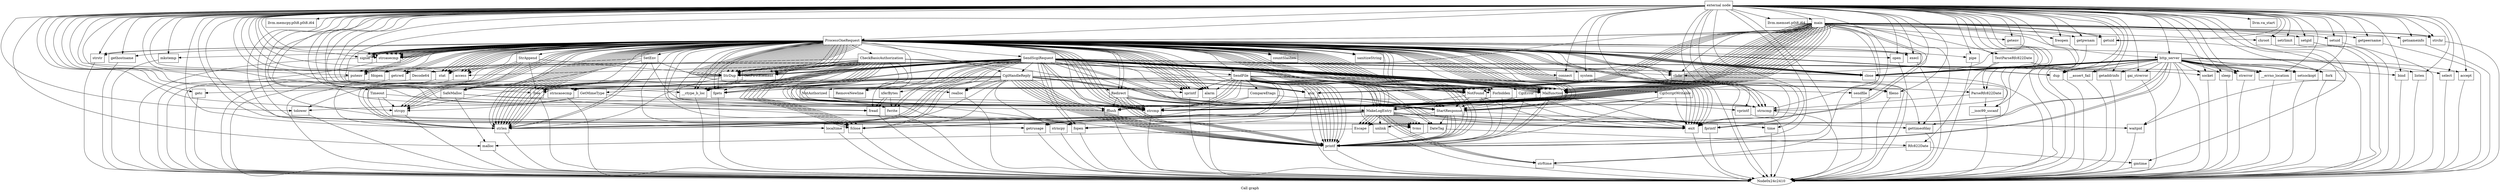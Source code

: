 digraph "Call graph" {
	label="Call graph";

	Node0x24c1fd0 [shape=record,label="{external node}"];
	Node0x24c1fd0 -> Node0x24c2810;
	Node0x24c1fd0 -> Node0x24c4240;
	Node0x24c1fd0 -> Node0x24c9850;
	Node0x24c1fd0 -> Node0x24c9ea0;
	Node0x24c1fd0 -> Node0x24ca940;
	Node0x24c1fd0 -> Node0x24ce1b0;
	Node0x24c1fd0 -> Node0x24ce7c0;
	Node0x24c1fd0 -> Node0x24cffe0;
	Node0x24c1fd0 -> Node0x24d09d0;
	Node0x24c1fd0 -> Node0x24d1810;
	Node0x24c1fd0 -> Node0x24d0d40;
	Node0x24c1fd0 -> Node0x24d32e0;
	Node0x24c1fd0 -> Node0x24d36f0;
	Node0x24c1fd0 -> Node0x24d48a0;
	Node0x24c1fd0 -> Node0x246d410;
	Node0x24c1fd0 -> Node0x245ef40;
	Node0x24c1fd0 -> Node0x24d60b0;
	Node0x24c1fd0 -> Node0x24d6900;
	Node0x24c1fd0 -> Node0x24d88e0;
	Node0x24c1fd0 -> Node0x24d8e70;
	Node0x24c1fd0 -> Node0x24dab40;
	Node0x24c1fd0 -> Node0x248cc90;
	Node0x24c1fd0 -> Node0x2481c60;
	Node0x24c1fd0 -> Node0x2458d30;
	Node0x24c1fd0 -> Node0x248e3c0;
	Node0x24c1fd0 -> Node0x2426740;
	Node0x24c1fd0 -> Node0x2451aa0;
	Node0x24c1fd0 -> Node0x2468970;
	Node0x24c1fd0 -> Node0x24815c0;
	Node0x24c1fd0 -> Node0x2464310;
	Node0x24c1fd0 -> Node0x243c810;
	Node0x24c1fd0 -> Node0x24d82b0;
	Node0x24c1fd0 -> Node0x24424b0;
	Node0x24c1fd0 -> Node0x23f6140;
	Node0x24c1fd0 -> Node0x244d860;
	Node0x24c1fd0 -> Node0x2453c20;
	Node0x24c1fd0 -> Node0x2426580;
	Node0x24c1fd0 -> Node0x2473280;
	Node0x24c1fd0 -> Node0x2444070;
	Node0x24c1fd0 -> Node0x2481710;
	Node0x24c1fd0 -> Node0x247e5d0;
	Node0x24c1fd0 -> Node0x2451740;
	Node0x24c1fd0 -> Node0x2494660;
	Node0x24c1fd0 -> Node0x248e230;
	Node0x24c1fd0 -> Node0x2443d60;
	Node0x24c1fd0 -> Node0x24412f0;
	Node0x24c1fd0 -> Node0x24714e0;
	Node0x24c1fd0 -> Node0x2481de0;
	Node0x24c1fd0 -> Node0x246b2d0;
	Node0x24c1fd0 -> Node0x2457ae0;
	Node0x24c1fd0 -> Node0x2486080;
	Node0x24c1fd0 -> Node0x2453060;
	Node0x24c1fd0 -> Node0x2480f30;
	Node0x24c1fd0 -> Node0x246fd30;
	Node0x24c1fd0 -> Node0x246b890;
	Node0x24c1fd0 -> Node0x2486fd0;
	Node0x24c1fd0 -> Node0x2443a40;
	Node0x24c1fd0 -> Node0x24c7060;
	Node0x24c1fd0 -> Node0x2440b70;
	Node0x24c1fd0 -> Node0x2480d50;
	Node0x24c1fd0 -> Node0x2428700;
	Node0x24c1fd0 -> Node0x24433e0;
	Node0x24c1fd0 -> Node0x2471000;
	Node0x24c1fd0 -> Node0x247f200;
	Node0x24c1fd0 -> Node0x246b570;
	Node0x24c1fd0 -> Node0x2445780;
	Node0x24c1fd0 -> Node0x246a1f0;
	Node0x24c1fd0 -> Node0x247ffd0;
	Node0x24c1fd0 -> Node0x24687c0;
	Node0x24c1fd0 -> Node0x244bc20;
	Node0x24c1fd0 -> Node0x2483e90;
	Node0x24c1fd0 -> Node0x2480100;
	Node0x24c1fd0 -> Node0x2428d80;
	Node0x24c1fd0 -> Node0x24cdba0;
	Node0x24c1fd0 -> Node0x2456b20;
	Node0x24c1fd0 -> Node0x2469c40;
	Node0x24c1fd0 -> Node0x2452140;
	Node0x24c1fd0 -> Node0x2479e70;
	Node0x24c1fd0 -> Node0x2472940;
	Node0x24c1fd0 -> Node0x24269f0;
	Node0x24c1fd0 -> Node0x24524a0;
	Node0x24c1fd0 -> Node0x2458630;
	Node0x24c1fd0 -> Node0x2441600;
	Node0x24c1fd0 -> Node0x2472350;
	Node0x24c1fd0 -> Node0x2452dd0;
	Node0x24c1fd0 -> Node0x246de10;
	Node0x24c1fd0 -> Node0x2484180;
	Node0x24c1fd0 -> Node0x243a800;
	Node0x24c1fd0 -> Node0x24465e0;
	Node0x24c2810 [shape=record,label="{ParseRfc822Date}"];
	Node0x24c2810 -> Node0x24c4240;
	Node0x24c2810 -> Node0x24c9850;
	Node0x24c4240 [shape=record,label="{__isoc99_sscanf}"];
	Node0x24c4240 -> Node0x24c2410;
	Node0x24c9850 [shape=record,label="{strncmp}"];
	Node0x24c9850 -> Node0x24c2410;
	Node0x24cdba0 [shape=record,label="{strftime}"];
	Node0x24cdba0 -> Node0x24c2410;
	Node0x24ce1b0 [shape=record,label="{Decode64}"];
	Node0x24ce1b0 -> Node0x24ce7c0;
	Node0x24d36f0 [shape=record,label="{chdir}"];
	Node0x24d36f0 -> Node0x24c2410;
	Node0x24c9ea0 [shape=record,label="{TestParseRfc822Date}"];
	Node0x24c9ea0 -> Node0x24ca550;
	Node0x24c9ea0 -> Node0x24c2810;
	Node0x24c9ea0 -> Node0x24ca940;
	Node0x24ca550 [shape=record,label="{Rfc822Date}"];
	Node0x24ca550 -> Node0x2428d80;
	Node0x24ca550 -> Node0x24cdba0;
	Node0x2428d80 [shape=record,label="{gmtime}"];
	Node0x2428d80 -> Node0x24c2410;
	Node0x24ca940 [shape=record,label="{__assert_fail}"];
	Node0x24ca940 -> Node0x24c2410;
	Node0x24ce7c0 [shape=record,label="{strlen}"];
	Node0x24ce7c0 -> Node0x24c2410;
	Node0x24cffe0 [shape=record,label="{GetMimeType}"];
	Node0x24cffe0 -> Node0x24d09d0;
	Node0x24cffe0 -> Node0x24d1810;
	Node0x24cffe0 -> Node0x24d0d40;
	Node0x24d09d0 [shape=record,label="{strcpy}"];
	Node0x24d09d0 -> Node0x24c2410;
	Node0x24d1810 [shape=record,label="{tolower}"];
	Node0x24d1810 -> Node0x24c2410;
	Node0x24d0d40 [shape=record,label="{strcmp}"];
	Node0x24d0d40 -> Node0x24c2410;
	Node0x24d32e0 [shape=record,label="{ProcessOneRequest}"];
	Node0x24d32e0 -> Node0x24d36f0;
	Node0x24d32e0 -> Node0x24d48a0;
	Node0x24d32e0 -> Node0x24d37c0;
	Node0x24d32e0 -> Node0x246d410;
	Node0x24d32e0 -> Node0x246d410;
	Node0x24d32e0 -> Node0x246d410;
	Node0x24d32e0 -> Node0x246d410;
	Node0x24d32e0 -> Node0x24d60b0;
	Node0x24d32e0 -> Node0x24d6900;
	Node0x24d32e0 -> Node0x24d88e0;
	Node0x24d32e0 -> Node0x24d8e70;
	Node0x24d32e0 -> Node0x24ce7c0;
	Node0x24d32e0 -> Node0x24d92e0;
	Node0x24d32e0 -> Node0x24d8040;
	Node0x24d32e0 -> Node0x24d92e0;
	Node0x24d32e0 -> Node0x24d8040;
	Node0x24d32e0 -> Node0x24d92e0;
	Node0x24d32e0 -> Node0x24d8040;
	Node0x24d32e0 -> Node0x24c9850;
	Node0x24d32e0 -> Node0x24ce7c0;
	Node0x24d32e0 -> Node0x24da1c0;
	Node0x24d32e0 -> Node0x24dab40;
	Node0x24d32e0 -> Node0x24db610;
	Node0x24d32e0 -> Node0x24d88e0;
	Node0x24d32e0 -> Node0x24dda90;
	Node0x24d32e0 -> Node0x24d0d40;
	Node0x24d32e0 -> Node0x24d0d40;
	Node0x24d32e0 -> Node0x24d0d40;
	Node0x24d32e0 -> Node0x24da1c0;
	Node0x24d32e0 -> Node0x24dab40;
	Node0x24d32e0 -> Node0x24db610;
	Node0x24d32e0 -> Node0x24d88e0;
	Node0x24d32e0 -> Node0x24d6900;
	Node0x24d32e0 -> Node0x24ce7c0;
	Node0x24d32e0 -> Node0x24d92e0;
	Node0x24d32e0 -> Node0x2475890;
	Node0x24d32e0 -> Node0x248cc90;
	Node0x24d32e0 -> Node0x24d8040;
	Node0x24d32e0 -> Node0x248cc90;
	Node0x24d32e0 -> Node0x24d8040;
	Node0x24d32e0 -> Node0x248cc90;
	Node0x24d32e0 -> Node0x24d8040;
	Node0x24d32e0 -> Node0x248cc90;
	Node0x24d32e0 -> Node0x24d8040;
	Node0x24d32e0 -> Node0x248cc90;
	Node0x24d32e0 -> Node0x24d8040;
	Node0x24d32e0 -> Node0x248cc90;
	Node0x24d32e0 -> Node0x24d8040;
	Node0x24d32e0 -> Node0x2481c60;
	Node0x24d32e0 -> Node0x248e020;
	Node0x24d32e0 -> Node0x248cc90;
	Node0x24d32e0 -> Node0x2473bb0;
	Node0x24d32e0 -> Node0x248cc90;
	Node0x24d32e0 -> Node0x248cc90;
	Node0x24d32e0 -> Node0x248cc90;
	Node0x24d32e0 -> Node0x248cc90;
	Node0x24d32e0 -> Node0x24871a0;
	Node0x24d32e0 -> Node0x248e020;
	Node0x24d32e0 -> Node0x24d8040;
	Node0x24d32e0 -> Node0x24d8040;
	Node0x24d32e0 -> Node0x24d8040;
	Node0x24d32e0 -> Node0x248cc90;
	Node0x24d32e0 -> Node0x24d8040;
	Node0x24d32e0 -> Node0x24d92e0;
	Node0x24d32e0 -> Node0x248cc90;
	Node0x24d32e0 -> Node0x24d8040;
	Node0x24d32e0 -> Node0x248cc90;
	Node0x24d32e0 -> Node0x24d8040;
	Node0x24d32e0 -> Node0x248cc90;
	Node0x24d32e0 -> Node0x24d0d40;
	Node0x24d32e0 -> Node0x24c4240;
	Node0x24d32e0 -> Node0x2481c60;
	Node0x24d32e0 -> Node0x248e020;
	Node0x24d32e0 -> Node0x2485d10;
	Node0x24d32e0 -> Node0x248e3c0;
	Node0x24d32e0 -> Node0x24d8040;
	Node0x24d32e0 -> Node0x2426740;
	Node0x24d32e0 -> Node0x24da1c0;
	Node0x24d32e0 -> Node0x24dab40;
	Node0x24d32e0 -> Node0x24db610;
	Node0x24d32e0 -> Node0x24d88e0;
	Node0x24d32e0 -> Node0x2451aa0;
	Node0x24d32e0 -> Node0x2468970;
	Node0x24d32e0 -> Node0x24d37c0;
	Node0x24d32e0 -> Node0x24815c0;
	Node0x24d32e0 -> Node0x24da1c0;
	Node0x24d32e0 -> Node0x24dab40;
	Node0x24d32e0 -> Node0x24db610;
	Node0x24d32e0 -> Node0x24d88e0;
	Node0x24d32e0 -> Node0x2485d10;
	Node0x24d32e0 -> Node0x24d60b0;
	Node0x24d32e0 -> Node0x2464310;
	Node0x24d32e0 -> Node0x243c810;
	Node0x24d32e0 -> Node0x24d82b0;
	Node0x24d32e0 -> Node0x24424b0;
	Node0x24d32e0 -> Node0x24d60b0;
	Node0x24d32e0 -> Node0x24871a0;
	Node0x24d32e0 -> Node0x24c9850;
	Node0x24d32e0 -> Node0x24dda90;
	Node0x24d32e0 -> Node0x24dda90;
	Node0x24d32e0 -> Node0x24ce7c0;
	Node0x24d32e0 -> Node0x24dda90;
	Node0x24d32e0 -> Node0x24dda90;
	Node0x24d32e0 -> Node0x24ce7c0;
	Node0x24d32e0 -> Node0x24ce7c0;
	Node0x24d32e0 -> Node0x24dda90;
	Node0x24d32e0 -> Node0x2451aa0;
	Node0x24d32e0 -> Node0x24ce7c0;
	Node0x24d32e0 -> Node0x23f6140;
	Node0x24d32e0 -> Node0x23f6140;
	Node0x24d32e0 -> Node0x24d1810;
	Node0x24d32e0 -> Node0x24d09d0;
	Node0x24d32e0 -> Node0x244d860;
	Node0x24d32e0 -> Node0x2451aa0;
	Node0x24d32e0 -> Node0x244d860;
	Node0x24d32e0 -> Node0x2451aa0;
	Node0x24d32e0 -> Node0x24dda90;
	Node0x24d32e0 -> Node0x24d8040;
	Node0x24d32e0 -> Node0x24d36f0;
	Node0x24d32e0 -> Node0x24d48a0;
	Node0x24d32e0 -> Node0x24d37c0;
	Node0x24d32e0 -> Node0x24ce7c0;
	Node0x24d32e0 -> Node0x244d860;
	Node0x24d32e0 -> Node0x24d09d0;
	Node0x24d32e0 -> Node0x244d860;
	Node0x24d32e0 -> Node0x2453c20;
	Node0x24d32e0 -> Node0x24d8040;
	Node0x24d32e0 -> Node0x2453840;
	Node0x24d32e0 -> Node0x24dda90;
	Node0x24d32e0 -> Node0x2453c20;
	Node0x24d32e0 -> Node0x24dda90;
	Node0x24d32e0 -> Node0x24d8040;
	Node0x24d32e0 -> Node0x24d09d0;
	Node0x24d32e0 -> Node0x244d860;
	Node0x24d32e0 -> Node0x2453c20;
	Node0x24d32e0 -> Node0x24dda90;
	Node0x24d32e0 -> Node0x24d8040;
	Node0x24d32e0 -> Node0x2453840;
	Node0x24d32e0 -> Node0x24d8040;
	Node0x24d32e0 -> Node0x24d8040;
	Node0x24d32e0 -> Node0x24ce7c0;
	Node0x24d32e0 -> Node0x24d8040;
	Node0x24d32e0 -> Node0x24ce7c0;
	Node0x24d32e0 -> Node0x24d09d0;
	Node0x24d32e0 -> Node0x2451aa0;
	Node0x24d32e0 -> Node0x2453c20;
	Node0x24d32e0 -> Node0x2466450;
	Node0x24d32e0 -> Node0x2453c20;
	Node0x24d32e0 -> Node0x245f090;
	Node0x24d32e0 -> Node0x24d36f0;
	Node0x24d32e0 -> Node0x24d48a0;
	Node0x24d32e0 -> Node0x24d37c0;
	Node0x24d32e0 -> Node0x24ce7c0;
	Node0x24d32e0 -> Node0x2426580;
	Node0x24d32e0 -> Node0x243d400;
	Node0x24d32e0 -> Node0x2426580;
	Node0x24d32e0 -> Node0x2426580;
	Node0x24d32e0 -> Node0x2426580;
	Node0x24d32e0 -> Node0x2473280;
	Node0x24d32e0 -> Node0x24d37c0;
	Node0x24d32e0 -> Node0x2444070;
	Node0x24d32e0 -> Node0x2481710;
	Node0x24d32e0 -> Node0x24c9850;
	Node0x24d32e0 -> Node0x247e5d0;
	Node0x24d32e0 -> Node0x24d88e0;
	Node0x24d32e0 -> Node0x2451740;
	Node0x24d32e0 -> Node0x24d37c0;
	Node0x24d32e0 -> Node0x2494660;
	Node0x24d32e0 -> Node0x2444070;
	Node0x24d32e0 -> Node0x2444070;
	Node0x24d32e0 -> Node0x2473280;
	Node0x24d32e0 -> Node0x24d37c0;
	Node0x24d32e0 -> Node0x2444070;
	Node0x24d32e0 -> Node0x2444070;
	Node0x24d32e0 -> Node0x247e5d0;
	Node0x24d32e0 -> Node0x24d88e0;
	Node0x24d32e0 -> Node0x2444070;
	Node0x24d32e0 -> Node0x248e230;
	Node0x24d32e0 -> Node0x2453f60;
	Node0x24d32e0 -> Node0x248aa10;
	Node0x24d32e0 -> Node0x24d0d40;
	Node0x24d32e0 -> Node0x2442170;
	Node0x24d32e0 -> Node0x2487bd0;
	Node0x24d32e0 -> Node0x2487bd0;
	Node0x24d32e0 -> Node0x24dda90;
	Node0x24d32e0 -> Node0x24519d0;
	Node0x24d32e0 -> Node0x2443d60;
	Node0x24d32e0 -> Node0x24db610;
	Node0x24d32e0 -> Node0x24d60b0;
	Node0x24d48a0 [shape=record,label="{getcwd}"];
	Node0x24d48a0 -> Node0x24c2410;
	Node0x24d37c0 [shape=record,label="{Malfunction}"];
	Node0x24d37c0 -> Node0x24da1c0;
	Node0x24d37c0 -> Node0x24dab40;
	Node0x24d37c0 -> Node0x2469c40;
	Node0x24d37c0 -> Node0x24dab40;
	Node0x24d37c0 -> Node0x24db610;
	Node0x24d37c0 -> Node0x24d88e0;
	Node0x245ef40 [shape=record,label="{Timeout}"];
	Node0x245ef40 -> Node0x24d09d0;
	Node0x245ef40 -> Node0x24db610;
	Node0x245ef40 -> Node0x24d88e0;
	Node0x246d410 [shape=record,label="{signal}"];
	Node0x246d410 -> Node0x24c2410;
	Node0x24d60b0 [shape=record,label="{alarm}"];
	Node0x24d60b0 -> Node0x24c2410;
	Node0x24d6900 [shape=record,label="{fgets}"];
	Node0x24d6900 -> Node0x24c2410;
	Node0x24d88e0 [shape=record,label="{exit}"];
	Node0x24d88e0 -> Node0x24c2410;
	Node0x24d8e70 [shape=record,label="{gettimeofday}"];
	Node0x24d8e70 -> Node0x24c2410;
	Node0x24d92e0 [shape=record,label="{GetFirstElement}"];
	Node0x24d92e0 -> Node0x23f6140;
	Node0x24d92e0 -> Node0x23f6140;
	Node0x24d92e0 -> Node0x23f6140;
	Node0x24d8040 [shape=record,label="{StrDup}"];
	Node0x24d8040 -> Node0x24ce7c0;
	Node0x24d8040 -> Node0x2485d10;
	Node0x24d8040 -> Node0x24d09d0;
	Node0x24da1c0 [shape=record,label="{StartResponse}"];
	Node0x24da1c0 -> Node0x2452140;
	Node0x24da1c0 -> Node0x24dab40;
	Node0x24da1c0 -> Node0x2479e70;
	Node0x24da1c0 -> Node0x24dab40;
	Node0x24da1c0 -> Node0x24dab40;
	Node0x24da1c0 -> Node0x24b90b0;
	Node0x24dab40 [shape=record,label="{printf}"];
	Node0x24dab40 -> Node0x24c2410;
	Node0x24db610 [shape=record,label="{MakeLogEntry}"];
	Node0x24db610 -> Node0x2472940;
	Node0x24db610 -> Node0x24d8e70;
	Node0x24db610 -> Node0x24269f0;
	Node0x24db610 -> Node0x24cdba0;
	Node0x24db610 -> Node0x24cdba0;
	Node0x24db610 -> Node0x2480d50;
	Node0x24db610 -> Node0x24524a0;
	Node0x24db610 -> Node0x24524a0;
	Node0x24db610 -> Node0x24815c0;
	Node0x24db610 -> Node0x24cdba0;
	Node0x24db610 -> Node0x24811c0;
	Node0x24db610 -> Node0x24811c0;
	Node0x24db610 -> Node0x24811c0;
	Node0x24db610 -> Node0x248b8d0;
	Node0x24db610 -> Node0x248b8d0;
	Node0x24db610 -> Node0x248b8d0;
	Node0x24db610 -> Node0x248b8d0;
	Node0x24db610 -> Node0x248b8d0;
	Node0x24db610 -> Node0x248b8d0;
	Node0x24db610 -> Node0x248b8d0;
	Node0x24db610 -> Node0x248b8d0;
	Node0x24db610 -> Node0x248b8d0;
	Node0x24db610 -> Node0x248b8d0;
	Node0x24db610 -> Node0x24811c0;
	Node0x24db610 -> Node0x24811c0;
	Node0x24db610 -> Node0x24ce7c0;
	Node0x24db610 -> Node0x24ce7c0;
	Node0x24db610 -> Node0x24ce7c0;
	Node0x24db610 -> Node0x246b2d0;
	Node0x24db610 -> Node0x24424b0;
	Node0x24db610 -> Node0x24d88e0;
	Node0x24dda90 [shape=record,label="{NotFound}"];
	Node0x24dda90 -> Node0x24da1c0;
	Node0x24dda90 -> Node0x24dab40;
	Node0x24dda90 -> Node0x24db610;
	Node0x24dda90 -> Node0x24d88e0;
	Node0x2475890 [shape=record,label="{RemoveNewline}"];
	Node0x248cc90 [shape=record,label="{strcasecmp}"];
	Node0x248cc90 -> Node0x24c2410;
	Node0x2481c60 [shape=record,label="{strstr}"];
	Node0x2481c60 -> Node0x24c2410;
	Node0x248e020 [shape=record,label="{Forbidden}"];
	Node0x248e020 -> Node0x24da1c0;
	Node0x248e020 -> Node0x24dab40;
	Node0x248e020 -> Node0x24db610;
	Node0x248e020 -> Node0x24d88e0;
	Node0x2473bb0 [shape=record,label="{StrAppend}"];
	Node0x2473bb0 -> Node0x24d8040;
	Node0x2473bb0 -> Node0x24ce7c0;
	Node0x2473bb0 -> Node0x24ce7c0;
	Node0x2473bb0 -> Node0x24ce7c0;
	Node0x2473bb0 -> Node0x2485d10;
	Node0x2473bb0 -> Node0x24d82b0;
	Node0x24871a0 [shape=record,label="{sanitizeString}"];
	Node0x243c810 [shape=record,label="{fwrite}"];
	Node0x243c810 -> Node0x24c2410;
	Node0x24d82b0 [shape=record,label="{free}"];
	Node0x24d82b0 -> Node0x24c2410;
	Node0x24424b0 [shape=record,label="{fclose}"];
	Node0x24424b0 -> Node0x24c2410;
	Node0x2458d30 [shape=record,label="{llvm.memcpy.p0i8.p0i8.i64}"];
	Node0x2485d10 [shape=record,label="{SafeMalloc}"];
	Node0x2485d10 -> Node0x2458630;
	Node0x2485d10 -> Node0x24d09d0;
	Node0x2485d10 -> Node0x24db610;
	Node0x2485d10 -> Node0x24d88e0;
	Node0x248e3c0 [shape=record,label="{gethostname}"];
	Node0x248e3c0 -> Node0x24c2410;
	Node0x2426740 [shape=record,label="{atoi}"];
	Node0x2426740 -> Node0x24c2410;
	Node0x2451aa0 [shape=record,label="{sprintf}"];
	Node0x2451aa0 -> Node0x24c2410;
	Node0x2468970 [shape=record,label="{mkstemp}"];
	Node0x2468970 -> Node0x24c2410;
	Node0x24815c0 [shape=record,label="{fopen}"];
	Node0x24815c0 -> Node0x24c2410;
	Node0x2464310 [shape=record,label="{fread}"];
	Node0x2464310 -> Node0x24c2410;
	Node0x2466450 [shape=record,label="{CheckBasicAuthorization}"];
	Node0x2466450 -> Node0x24815c0;
	Node0x2466450 -> Node0x24dda90;
	Node0x2466450 -> Node0x24ce1b0;
	Node0x2466450 -> Node0x24d6900;
	Node0x2466450 -> Node0x24d92e0;
	Node0x2466450 -> Node0x2475890;
	Node0x2466450 -> Node0x24d0d40;
	Node0x2466450 -> Node0x24d8040;
	Node0x2466450 -> Node0x24d0d40;
	Node0x2466450 -> Node0x24d92e0;
	Node0x2466450 -> Node0x24d92e0;
	Node0x2466450 -> Node0x24d0d40;
	Node0x2466450 -> Node0x24d8040;
	Node0x2466450 -> Node0x24424b0;
	Node0x2466450 -> Node0x24d0d40;
	Node0x2466450 -> Node0x24dda90;
	Node0x2466450 -> Node0x24424b0;
	Node0x2466450 -> Node0x24d0d40;
	Node0x2466450 -> Node0x2453840;
	Node0x2466450 -> Node0x24424b0;
	Node0x2466450 -> Node0x24d0d40;
	Node0x2466450 -> Node0x24424b0;
	Node0x2466450 -> Node0x24dda90;
	Node0x2466450 -> Node0x24424b0;
	Node0x2466450 -> Node0x24424b0;
	Node0x2466450 -> Node0x2464840;
	Node0x245f090 [shape=record,label="{CgiScriptWritable}"];
	Node0x245f090 -> Node0x24da1c0;
	Node0x245f090 -> Node0x24dab40;
	Node0x245f090 -> Node0x24db610;
	Node0x245f090 -> Node0x24d88e0;
	Node0x23f6140 [shape=record,label="{__ctype_b_loc}"];
	Node0x23f6140 -> Node0x24c2410;
	Node0x244d860 [shape=record,label="{stat}"];
	Node0x244d860 -> Node0x24c2410;
	Node0x2453c20 [shape=record,label="{access}"];
	Node0x2453c20 -> Node0x24c2410;
	Node0x2453840 [shape=record,label="{Redirect}"];
	Node0x2453840 -> Node0x24da1c0;
	Node0x2453840 -> Node0x24da1c0;
	Node0x2453840 -> Node0x24da1c0;
	Node0x2453840 -> Node0x24d0d40;
	Node0x2453840 -> Node0x24dab40;
	Node0x2453840 -> Node0x24dab40;
	Node0x2453840 -> Node0x24dab40;
	Node0x2453840 -> Node0x24dab40;
	Node0x2453840 -> Node0x24db610;
	Node0x2453840 -> Node0x2443d60;
	Node0x2456b20 [shape=record,label="{llvm.va_start}"];
	Node0x2469c40 [shape=record,label="{vprintf}"];
	Node0x2469c40 -> Node0x24c2410;
	Node0x2426580 [shape=record,label="{putenv}"];
	Node0x2426580 -> Node0x24c2410;
	Node0x243d400 [shape=record,label="{SetEnv}"];
	Node0x243d400 -> Node0x24c9850;
	Node0x243d400 -> Node0x24ce7c0;
	Node0x243d400 -> Node0x24ce7c0;
	Node0x243d400 -> Node0x2485d10;
	Node0x243d400 -> Node0x2451aa0;
	Node0x243d400 -> Node0x2426580;
	Node0x2473280 [shape=record,label="{dup}"];
	Node0x2473280 -> Node0x24c2410;
	Node0x2444070 [shape=record,label="{close}"];
	Node0x2444070 -> Node0x24c2410;
	Node0x2481710 [shape=record,label="{open}"];
	Node0x2481710 -> Node0x24c2410;
	Node0x247e5d0 [shape=record,label="{execl}"];
	Node0x247e5d0 -> Node0x24c2410;
	Node0x2451740 [shape=record,label="{pipe}"];
	Node0x2451740 -> Node0x24c2410;
	Node0x2494660 [shape=record,label="{fork}"];
	Node0x2494660 -> Node0x24c2410;
	Node0x248e230 [shape=record,label="{fdopen}"];
	Node0x248e230 -> Node0x24c2410;
	Node0x2453f60 [shape=record,label="{CgiError}"];
	Node0x2453f60 -> Node0x24da1c0;
	Node0x2453f60 -> Node0x24dab40;
	Node0x2453f60 -> Node0x24db610;
	Node0x2453f60 -> Node0x24d88e0;
	Node0x248aa10 [shape=record,label="{CgiHandleReply}"];
	Node0x248aa10 -> Node0x24d60b0;
	Node0x248aa10 -> Node0x24d6900;
	Node0x248aa10 -> Node0x23f6140;
	Node0x248aa10 -> Node0x2441600;
	Node0x248aa10 -> Node0x24da1c0;
	Node0x248aa10 -> Node0x2475890;
	Node0x248aa10 -> Node0x23f6140;
	Node0x248aa10 -> Node0x24dab40;
	Node0x248aa10 -> Node0x2441600;
	Node0x248aa10 -> Node0x23f6140;
	Node0x248aa10 -> Node0x24dab40;
	Node0x248aa10 -> Node0x2479e70;
	Node0x248aa10 -> Node0x2426740;
	Node0x248aa10 -> Node0x2441600;
	Node0x248aa10 -> Node0x2426740;
	Node0x248aa10 -> Node0x24ce7c0;
	Node0x248aa10 -> Node0x2472350;
	Node0x248aa10 -> Node0x24d37c0;
	Node0x248aa10 -> Node0x24da1c0;
	Node0x248aa10 -> Node0x24dab40;
	Node0x248aa10 -> Node0x24da1c0;
	Node0x248aa10 -> Node0x24dab40;
	Node0x248aa10 -> Node0x24dab40;
	Node0x248aa10 -> Node0x24dab40;
	Node0x248aa10 -> Node0x245e710;
	Node0x248aa10 -> Node0x2452dd0;
	Node0x248aa10 -> Node0x2472350;
	Node0x248aa10 -> Node0x24d37c0;
	Node0x248aa10 -> Node0x24dab40;
	Node0x248aa10 -> Node0x24dab40;
	Node0x248aa10 -> Node0x24d82b0;
	Node0x248aa10 -> Node0x24424b0;
	Node0x2442170 [shape=record,label="{SendScgiRequest}"];
	Node0x2442170 -> Node0x24815c0;
	Node0x2442170 -> Node0x24d37c0;
	Node0x2442170 -> Node0x24d6900;
	Node0x2442170 -> Node0x24d37c0;
	Node0x2442170 -> Node0x24c9850;
	Node0x2442170 -> Node0x24d37c0;
	Node0x2442170 -> Node0x24d92e0;
	Node0x2442170 -> Node0x24d92e0;
	Node0x2442170 -> Node0x24d37c0;
	Node0x2442170 -> Node0x24d6900;
	Node0x2442170 -> Node0x24d92e0;
	Node0x2442170 -> Node0x2475890;
	Node0x2442170 -> Node0x24d0d40;
	Node0x2442170 -> Node0x24d82b0;
	Node0x2442170 -> Node0x24d8040;
	Node0x2442170 -> Node0x24d0d40;
	Node0x2442170 -> Node0x24d82b0;
	Node0x2442170 -> Node0x24d8040;
	Node0x2442170 -> Node0x24d37c0;
	Node0x2442170 -> Node0x24424b0;
	Node0x2442170 -> Node0x2481de0;
	Node0x2442170 -> Node0x2457ae0;
	Node0x2442170 -> Node0x24d37c0;
	Node0x2442170 -> Node0x2480f30;
	Node0x2442170 -> Node0x246de10;
	Node0x2442170 -> Node0x2444070;
	Node0x2442170 -> Node0x248e230;
	Node0x2442170 -> Node0x2444070;
	Node0x2442170 -> Node0x2484180;
	Node0x2442170 -> Node0x24d37c0;
	Node0x2442170 -> Node0x24d82b0;
	Node0x2442170 -> Node0x2443a40;
	Node0x2442170 -> Node0x24d36f0;
	Node0x2442170 -> Node0x24d48a0;
	Node0x2442170 -> Node0x24d37c0;
	Node0x2442170 -> Node0x244d860;
	Node0x2442170 -> Node0x2453c20;
	Node0x2442170 -> Node0x24ce7c0;
	Node0x2442170 -> Node0x24519d0;
	Node0x2442170 -> Node0x24d82b0;
	Node0x2442170 -> Node0x24d88e0;
	Node0x2442170 -> Node0x24d37c0;
	Node0x2442170 -> Node0x24d37c0;
	Node0x2442170 -> Node0x24ce7c0;
	Node0x2442170 -> Node0x24ce7c0;
	Node0x2442170 -> Node0x2472350;
	Node0x2442170 -> Node0x24d37c0;
	Node0x2442170 -> Node0x246b2d0;
	Node0x2442170 -> Node0x243c810;
	Node0x2442170 -> Node0x246b2d0;
	Node0x2442170 -> Node0x24d82b0;
	Node0x2442170 -> Node0x2426740;
	Node0x2442170 -> Node0x24815c0;
	Node0x2442170 -> Node0x2464310;
	Node0x2442170 -> Node0x243c810;
	Node0x2442170 -> Node0x24424b0;
	Node0x2442170 -> Node0x2443d60;
	Node0x2442170 -> Node0x248aa10;
	Node0x2487bd0 [shape=record,label="{countSlashes}"];
	Node0x24519d0 [shape=record,label="{SendFile}"];
	Node0x24519d0 -> Node0x24cffe0;
	Node0x24519d0 -> Node0x2472940;
	Node0x24519d0 -> Node0x2451aa0;
	Node0x24519d0 -> Node0x24806f0;
	Node0x24519d0 -> Node0x24c2810;
	Node0x24519d0 -> Node0x24da1c0;
	Node0x24519d0 -> Node0x24b90b0;
	Node0x24519d0 -> Node0x24dab40;
	Node0x24519d0 -> Node0x24dab40;
	Node0x24519d0 -> Node0x24dab40;
	Node0x24519d0 -> Node0x2443d60;
	Node0x24519d0 -> Node0x24db610;
	Node0x24519d0 -> Node0x24815c0;
	Node0x24519d0 -> Node0x24dda90;
	Node0x24519d0 -> Node0x24da1c0;
	Node0x24519d0 -> Node0x24dab40;
	Node0x24519d0 -> Node0x24da1c0;
	Node0x24519d0 -> Node0x24b90b0;
	Node0x24519d0 -> Node0x24dab40;
	Node0x24519d0 -> Node0x24dab40;
	Node0x24519d0 -> Node0x24dab40;
	Node0x24519d0 -> Node0x24dab40;
	Node0x24519d0 -> Node0x2443d60;
	Node0x24519d0 -> Node0x24d0d40;
	Node0x24519d0 -> Node0x24db610;
	Node0x24519d0 -> Node0x24424b0;
	Node0x24519d0 -> Node0x2443d60;
	Node0x24519d0 -> Node0x24d60b0;
	Node0x24519d0 -> Node0x24465e0;
	Node0x24519d0 -> Node0x24465e0;
	Node0x24519d0 -> Node0x243a800;
	Node0x24519d0 -> Node0x24424b0;
	Node0x2443d60 [shape=record,label="{fflush}"];
	Node0x2443d60 -> Node0x24c2410;
	Node0x2452140 [shape=record,label="{time}"];
	Node0x2452140 -> Node0x24c2410;
	Node0x2479e70 [shape=record,label="{strncpy}"];
	Node0x2479e70 -> Node0x24c2410;
	Node0x24b90b0 [shape=record,label="{DateTag}"];
	Node0x24b90b0 -> Node0x24ca550;
	Node0x24b90b0 -> Node0x24dab40;
	Node0x2472940 [shape=record,label="{unlink}"];
	Node0x2472940 -> Node0x24c2410;
	Node0x24269f0 [shape=record,label="{localtime}"];
	Node0x24269f0 -> Node0x24c2410;
	Node0x2480d50 [shape=record,label="{waitpid}"];
	Node0x2480d50 -> Node0x24c2410;
	Node0x24524a0 [shape=record,label="{getrusage}"];
	Node0x24524a0 -> Node0x24c2410;
	Node0x24811c0 [shape=record,label="{Escape}"];
	Node0x24811c0 -> Node0x2458630;
	Node0x248b8d0 [shape=record,label="{tvms}"];
	Node0x246b2d0 [shape=record,label="{fprintf}"];
	Node0x246b2d0 -> Node0x24c2410;
	Node0x2458630 [shape=record,label="{malloc}"];
	Node0x2458630 -> Node0x24c2410;
	Node0x2464840 [shape=record,label="{NotAuthorized}"];
	Node0x2464840 -> Node0x24da1c0;
	Node0x2464840 -> Node0x24dab40;
	Node0x2464840 -> Node0x24db610;
	Node0x2441600 [shape=record,label="{strncasecmp}"];
	Node0x2441600 -> Node0x24c2410;
	Node0x2472350 [shape=record,label="{realloc}"];
	Node0x2472350 -> Node0x24c2410;
	Node0x245e710 [shape=record,label="{xferBytes}"];
	Node0x245e710 -> Node0x2464310;
	Node0x245e710 -> Node0x2464310;
	Node0x245e710 -> Node0x243c810;
	Node0x2452dd0 [shape=record,label="{getc}"];
	Node0x2452dd0 -> Node0x24c2410;
	Node0x24714e0 [shape=record,label="{llvm.memset.p0i8.i64}"];
	Node0x2481de0 [shape=record,label="{getaddrinfo}"];
	Node0x2481de0 -> Node0x24c2410;
	Node0x2457ae0 [shape=record,label="{gai_strerror}"];
	Node0x2457ae0 -> Node0x24c2410;
	Node0x2480f30 [shape=record,label="{socket}"];
	Node0x2480f30 -> Node0x24c2410;
	Node0x246de10 [shape=record,label="{connect}"];
	Node0x246de10 -> Node0x24c2410;
	Node0x2484180 [shape=record,label="{system}"];
	Node0x2484180 -> Node0x24c2410;
	Node0x2443a40 [shape=record,label="{sleep}"];
	Node0x2443a40 -> Node0x24c2410;
	Node0x24806f0 [shape=record,label="{CompareEtags}"];
	Node0x24806f0 -> Node0x24ce7c0;
	Node0x24806f0 -> Node0x24c9850;
	Node0x24806f0 -> Node0x24d0d40;
	Node0x24412f0 [shape=record,label="{http_server}"];
	Node0x24412f0 -> Node0x2481de0;
	Node0x24412f0 -> Node0x2457ae0;
	Node0x24412f0 -> Node0x2453060;
	Node0x24412f0 -> Node0x2486080;
	Node0x24412f0 -> Node0x246b2d0;
	Node0x24412f0 -> Node0x2480f30;
	Node0x24412f0 -> Node0x246fd30;
	Node0x24412f0 -> Node0x246fd30;
	Node0x24412f0 -> Node0x246b890;
	Node0x24412f0 -> Node0x2453060;
	Node0x24412f0 -> Node0x2486080;
	Node0x24412f0 -> Node0x24dab40;
	Node0x24412f0 -> Node0x2444070;
	Node0x24412f0 -> Node0x2486fd0;
	Node0x24412f0 -> Node0x2453060;
	Node0x24412f0 -> Node0x2486080;
	Node0x24412f0 -> Node0x24dab40;
	Node0x24412f0 -> Node0x2444070;
	Node0x24412f0 -> Node0x246b2d0;
	Node0x24412f0 -> Node0x2443a40;
	Node0x24412f0 -> Node0x24c2410;
	Node0x24412f0 -> Node0x24ca940;
	Node0x24412f0 -> Node0x24c7060;
	Node0x24412f0 -> Node0x2440b70;
	Node0x24412f0 -> Node0x2494660;
	Node0x24412f0 -> Node0x2444070;
	Node0x24412f0 -> Node0x2444070;
	Node0x24412f0 -> Node0x2473280;
	Node0x24412f0 -> Node0x2444070;
	Node0x24412f0 -> Node0x2473280;
	Node0x24412f0 -> Node0x2444070;
	Node0x24412f0 -> Node0x2480d50;
	Node0x24465e0 [shape=record,label="{fileno}"];
	Node0x24465e0 -> Node0x24c2410;
	Node0x243a800 [shape=record,label="{sendfile}"];
	Node0x243a800 -> Node0x24c2410;
	Node0x2453060 [shape=record,label="{__errno_location}"];
	Node0x2453060 -> Node0x24c2410;
	Node0x2486080 [shape=record,label="{strerror}"];
	Node0x2486080 -> Node0x24c2410;
	Node0x246fd30 [shape=record,label="{setsockopt}"];
	Node0x246fd30 -> Node0x24c2410;
	Node0x246b890 [shape=record,label="{bind}"];
	Node0x246b890 -> Node0x24c2410;
	Node0x2440b70 [shape=record,label="{accept}"];
	Node0x2440b70 -> Node0x24c2410;
	Node0x2486fd0 [shape=record,label="{listen}"];
	Node0x2486fd0 -> Node0x24c2410;
	Node0x24c7060 [shape=record,label="{select}"];
	Node0x24c7060 -> Node0x24c2410;
	Node0x2428700 [shape=record,label="{main}"];
	Node0x2428700 -> Node0x24d8e70;
	Node0x2428700 -> Node0x24d0d40;
	Node0x2428700 -> Node0x24d0d40;
	Node0x2428700 -> Node0x24d0d40;
	Node0x2428700 -> Node0x24d0d40;
	Node0x2428700 -> Node0x2426740;
	Node0x2428700 -> Node0x24d0d40;
	Node0x2428700 -> Node0x2426740;
	Node0x2428700 -> Node0x24d0d40;
	Node0x2428700 -> Node0x2426740;
	Node0x2428700 -> Node0x24433e0;
	Node0x2428700 -> Node0x24d0d40;
	Node0x2428700 -> Node0x24d0d40;
	Node0x2428700 -> Node0x24d0d40;
	Node0x2428700 -> Node0x24d0d40;
	Node0x2428700 -> Node0x24d37c0;
	Node0x2428700 -> Node0x24d0d40;
	Node0x2428700 -> Node0x2426740;
	Node0x2428700 -> Node0x24d0d40;
	Node0x2428700 -> Node0x2426740;
	Node0x2428700 -> Node0x24d0d40;
	Node0x2428700 -> Node0x2471000;
	Node0x2428700 -> Node0x24d37c0;
	Node0x2428700 -> Node0x24d0d40;
	Node0x2428700 -> Node0x24c9ea0;
	Node0x2428700 -> Node0x24dab40;
	Node0x2428700 -> Node0x24d88e0;
	Node0x2428700 -> Node0x24d37c0;
	Node0x2428700 -> Node0x24d37c0;
	Node0x2428700 -> Node0x24d36f0;
	Node0x2428700 -> Node0x24d37c0;
	Node0x2428700 -> Node0x247f200;
	Node0x2428700 -> Node0x246b570;
	Node0x2428700 -> Node0x2445780;
	Node0x2428700 -> Node0x24d37c0;
	Node0x2428700 -> Node0x24412f0;
	Node0x2428700 -> Node0x24d37c0;
	Node0x2428700 -> Node0x246a1f0;
	Node0x2428700 -> Node0x247ffd0;
	Node0x2428700 -> Node0x24d37c0;
	Node0x2428700 -> Node0x24687c0;
	Node0x2428700 -> Node0x24d37c0;
	Node0x2428700 -> Node0x24d37c0;
	Node0x2428700 -> Node0x246b570;
	Node0x2428700 -> Node0x24d37c0;
	Node0x2428700 -> Node0x244bc20;
	Node0x2428700 -> Node0x2483e90;
	Node0x2428700 -> Node0x24d8040;
	Node0x2428700 -> Node0x24c9850;
	Node0x2428700 -> Node0x2480100;
	Node0x2428700 -> Node0x2480100;
	Node0x2428700 -> Node0x24d32e0;
	Node0x2428700 -> Node0x24d32e0;
	Node0x2428700 -> Node0x24d88e0;
	Node0x24433e0 [shape=record,label="{getenv}"];
	Node0x24433e0 -> Node0x24c2410;
	Node0x24687c0 [shape=record,label="{setuid}"];
	Node0x24687c0 -> Node0x24c2410;
	Node0x2471000 [shape=record,label="{freopen}"];
	Node0x2471000 -> Node0x24c2410;
	Node0x247f200 [shape=record,label="{getpwnam}"];
	Node0x247f200 -> Node0x24c2410;
	Node0x246b570 [shape=record,label="{getuid}"];
	Node0x246b570 -> Node0x24c2410;
	Node0x2445780 [shape=record,label="{chroot}"];
	Node0x2445780 -> Node0x24c2410;
	Node0x246a1f0 [shape=record,label="{setrlimit}"];
	Node0x246a1f0 -> Node0x24c2410;
	Node0x247ffd0 [shape=record,label="{setgid}"];
	Node0x247ffd0 -> Node0x24c2410;
	Node0x244bc20 [shape=record,label="{getpeername}"];
	Node0x244bc20 -> Node0x24c2410;
	Node0x2483e90 [shape=record,label="{getnameinfo}"];
	Node0x2483e90 -> Node0x24c2410;
	Node0x2480100 [shape=record,label="{strchr}"];
	Node0x2480100 -> Node0x24c2410;
}
